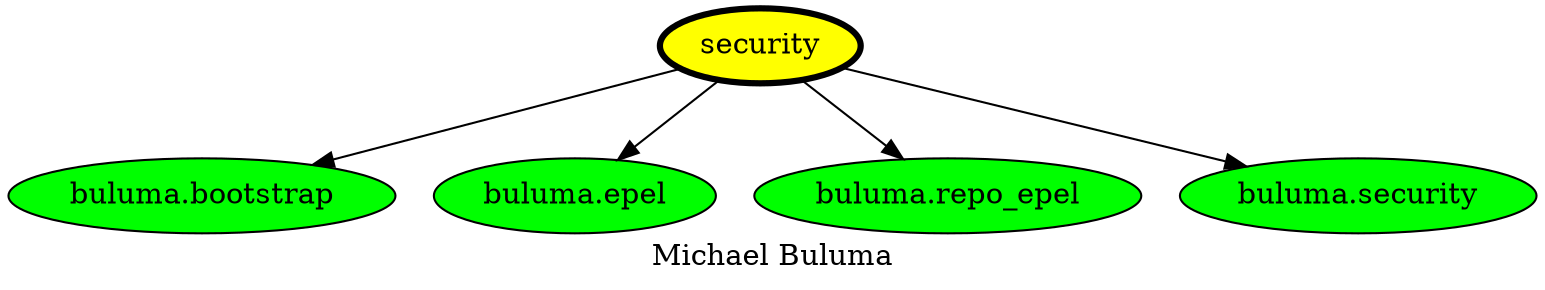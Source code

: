 digraph PhiloDilemma {
  label = "Michael Buluma" ;
  overlap=false
  {
    "security" [fillcolor=yellow style=filled penwidth=3]
    "buluma.bootstrap" [fillcolor=green style=filled]
    "buluma.epel" [fillcolor=green style=filled]
    "buluma.repo_epel" [fillcolor=green style=filled]
    "buluma.security" [fillcolor=green style=filled]
  }
  "security" -> "buluma.bootstrap"
  "security" -> "buluma.epel"
  "security" -> "buluma.repo_epel"
  "security" -> "buluma.security"
}
